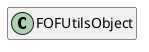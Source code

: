 @startuml
set namespaceSeparator \\
hide members
hide << alias >> circle

class FOFUtilsObject
@enduml
